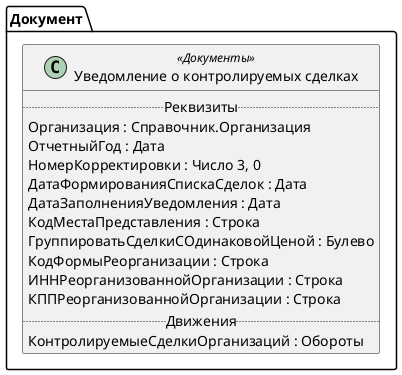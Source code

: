 ﻿@startuml УведомлениеОКонтролируемыхСделках
'!include templates.wsd
'..\include templates.wsd
class Документ.УведомлениеОКонтролируемыхСделках as "Уведомление о контролируемых сделках" <<Документы>>
{
..Реквизиты..
Организация : Справочник.Организация
ОтчетныйГод : Дата
НомерКорректировки : Число 3, 0
ДатаФормированияСпискаСделок : Дата
ДатаЗаполненияУведомления : Дата
КодМестаПредставления : Строка
ГруппироватьСделкиСОдинаковойЦеной : Булево
КодФормыРеорганизации : Строка
ИННРеорганизованнойОрганизации : Строка
КППРеорганизованнойОрганизации : Строка
..Движения..
КонтролируемыеСделкиОрганизаций : Обороты
}
@enduml
